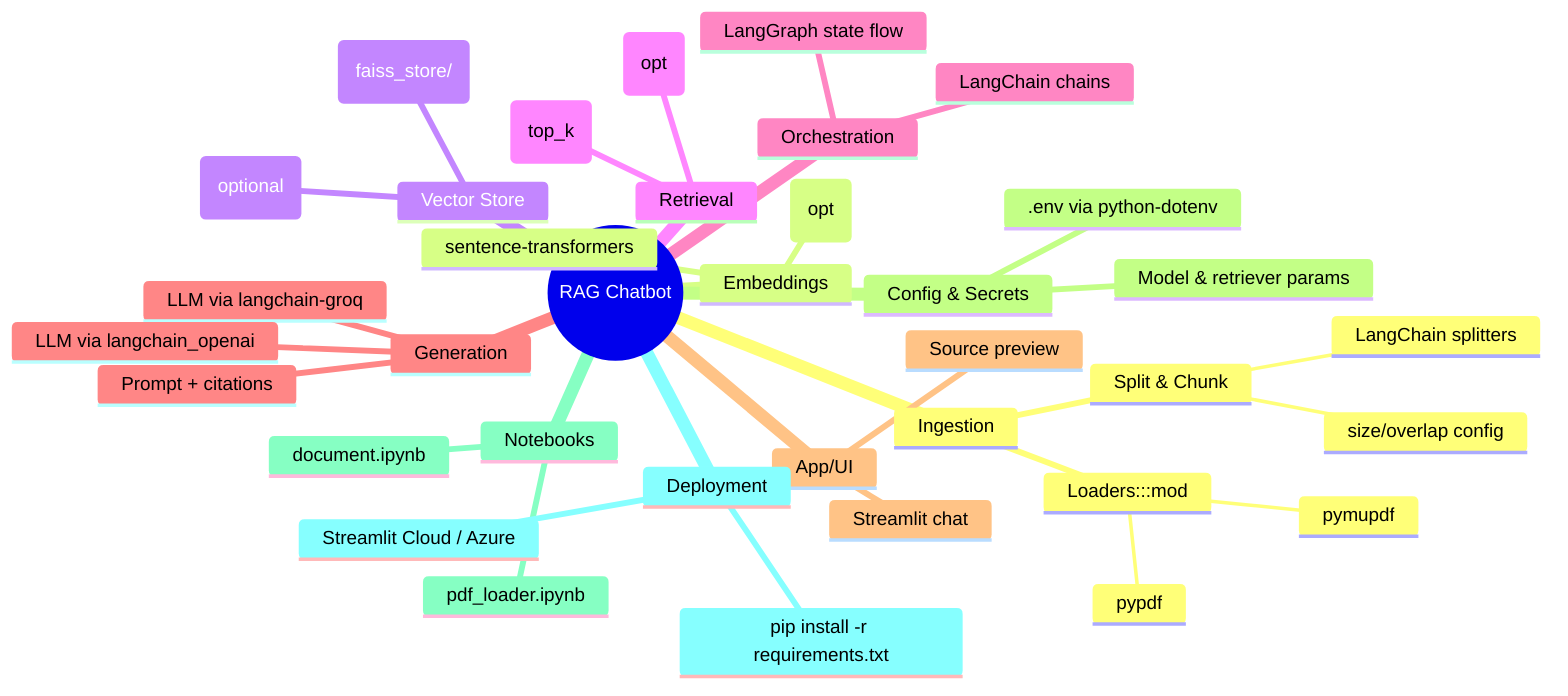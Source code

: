 mindmap
  root((RAG Chatbot))
    Ingestion
      Loaders:::mod
        pypdf
        pymupdf
      Split & Chunk
        LangChain splitters
        size/overlap config
    Embeddings
      sentence-transformers
      OpenAI embeddings (opt)
    Vector Store
      FAISS (faiss_store/)
      ChromaDB (optional)
    Retrieval
      Similarity search (top_k)
      Hybrid Typesense (opt)
    Orchestration
      LangChain chains
      LangGraph state flow
    Generation
      LLM via langchain-groq
      LLM via langchain_openai
      Prompt + citations
    App/UI
      Streamlit chat
      Source preview
    Config & Secrets
      .env via python-dotenv
      Model & retriever params
    Notebooks
      document.ipynb
      pdf_loader.ipynb
    Deployment
      pip install -r requirements.txt
      Streamlit Cloud / Azure